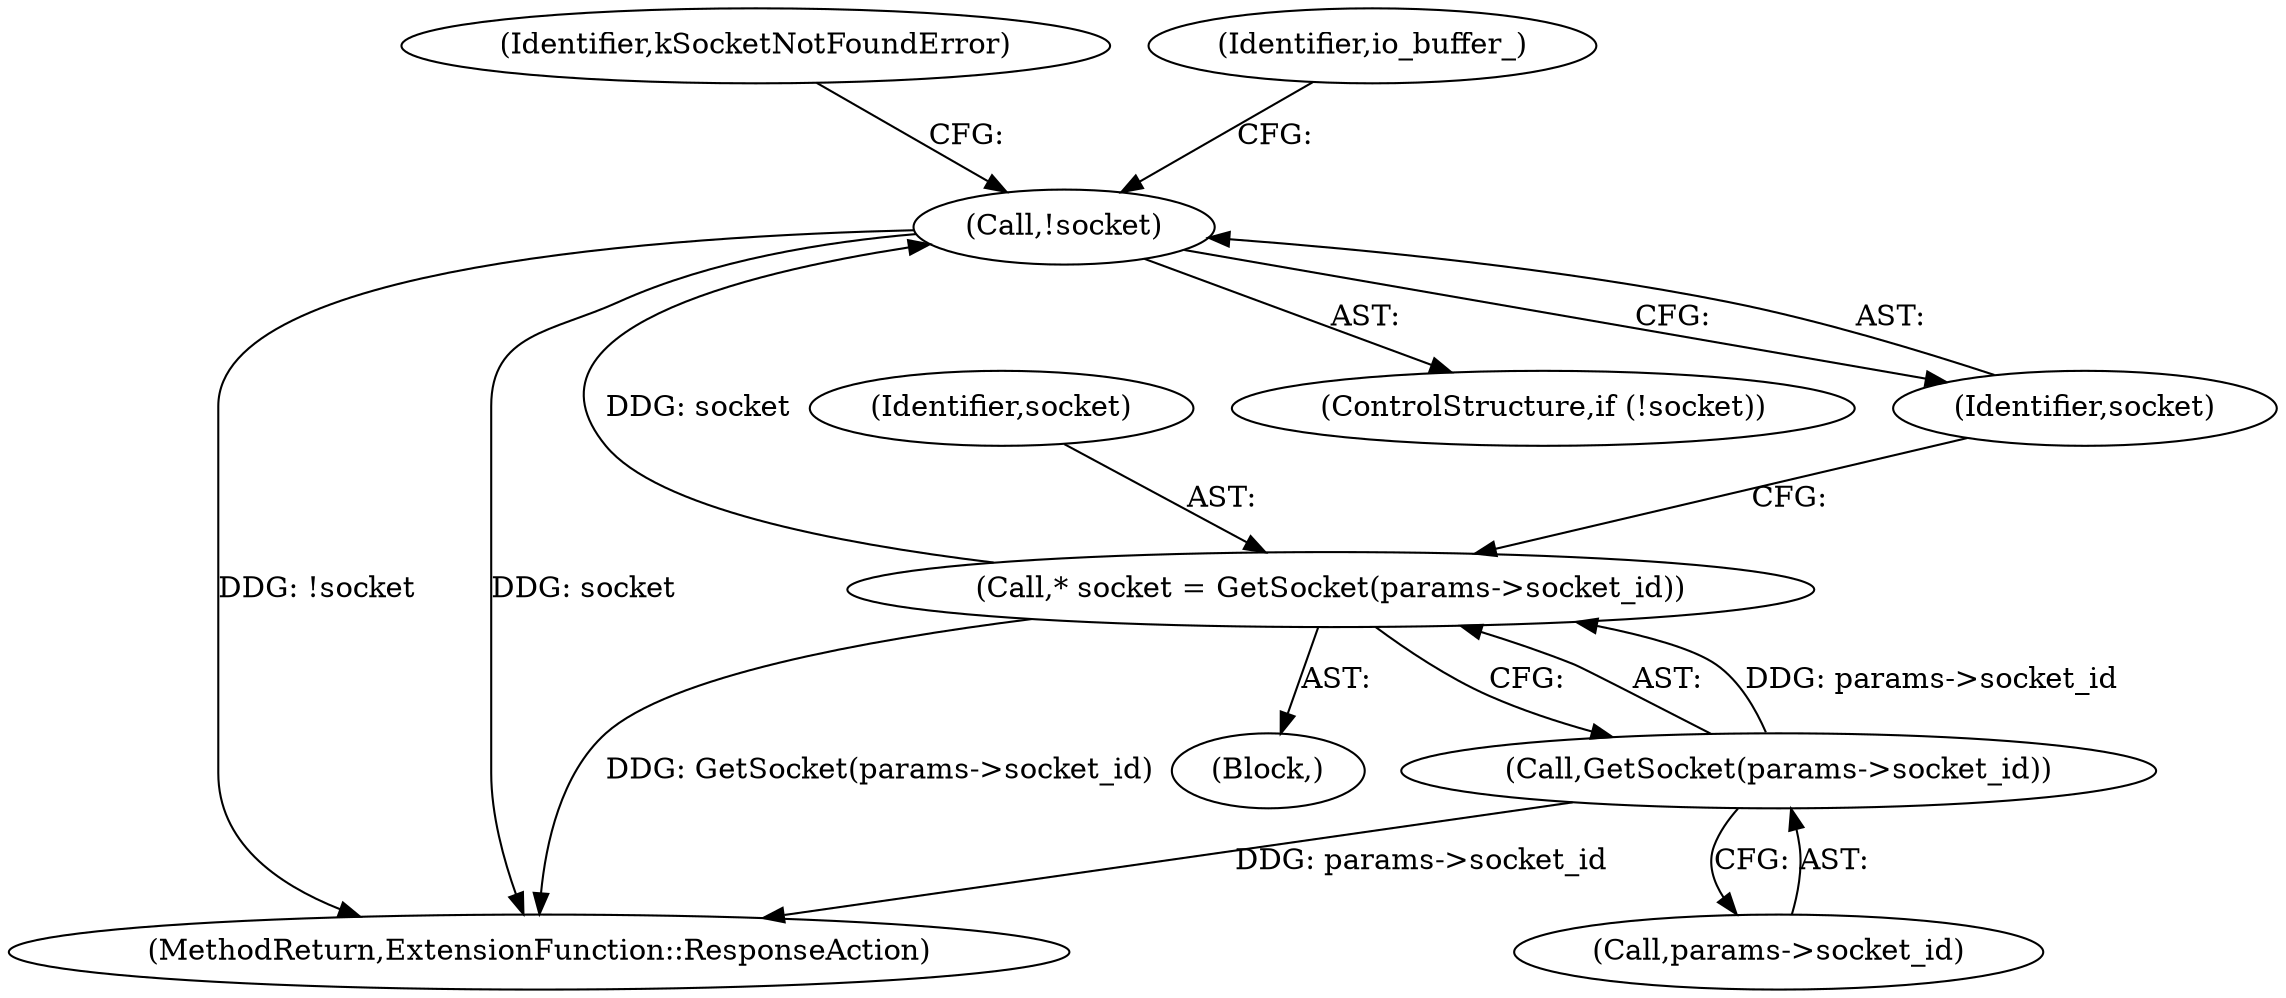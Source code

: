 digraph "1_Chrome_c5c6320f80159dc41dffc3cfbf0298925c7dcf1b@API" {
"1000127" [label="(Call,!socket)"];
"1000120" [label="(Call,* socket = GetSocket(params->socket_id))"];
"1000122" [label="(Call,GetSocket(params->socket_id))"];
"1000149" [label="(MethodReturn,ExtensionFunction::ResponseAction)"];
"1000132" [label="(Identifier,kSocketNotFoundError)"];
"1000122" [label="(Call,GetSocket(params->socket_id))"];
"1000128" [label="(Identifier,socket)"];
"1000121" [label="(Identifier,socket)"];
"1000120" [label="(Call,* socket = GetSocket(params->socket_id))"];
"1000127" [label="(Call,!socket)"];
"1000123" [label="(Call,params->socket_id)"];
"1000101" [label="(Block,)"];
"1000134" [label="(Identifier,io_buffer_)"];
"1000126" [label="(ControlStructure,if (!socket))"];
"1000127" -> "1000126"  [label="AST: "];
"1000127" -> "1000128"  [label="CFG: "];
"1000128" -> "1000127"  [label="AST: "];
"1000132" -> "1000127"  [label="CFG: "];
"1000134" -> "1000127"  [label="CFG: "];
"1000127" -> "1000149"  [label="DDG: !socket"];
"1000127" -> "1000149"  [label="DDG: socket"];
"1000120" -> "1000127"  [label="DDG: socket"];
"1000120" -> "1000101"  [label="AST: "];
"1000120" -> "1000122"  [label="CFG: "];
"1000121" -> "1000120"  [label="AST: "];
"1000122" -> "1000120"  [label="AST: "];
"1000128" -> "1000120"  [label="CFG: "];
"1000120" -> "1000149"  [label="DDG: GetSocket(params->socket_id)"];
"1000122" -> "1000120"  [label="DDG: params->socket_id"];
"1000122" -> "1000123"  [label="CFG: "];
"1000123" -> "1000122"  [label="AST: "];
"1000122" -> "1000149"  [label="DDG: params->socket_id"];
}
